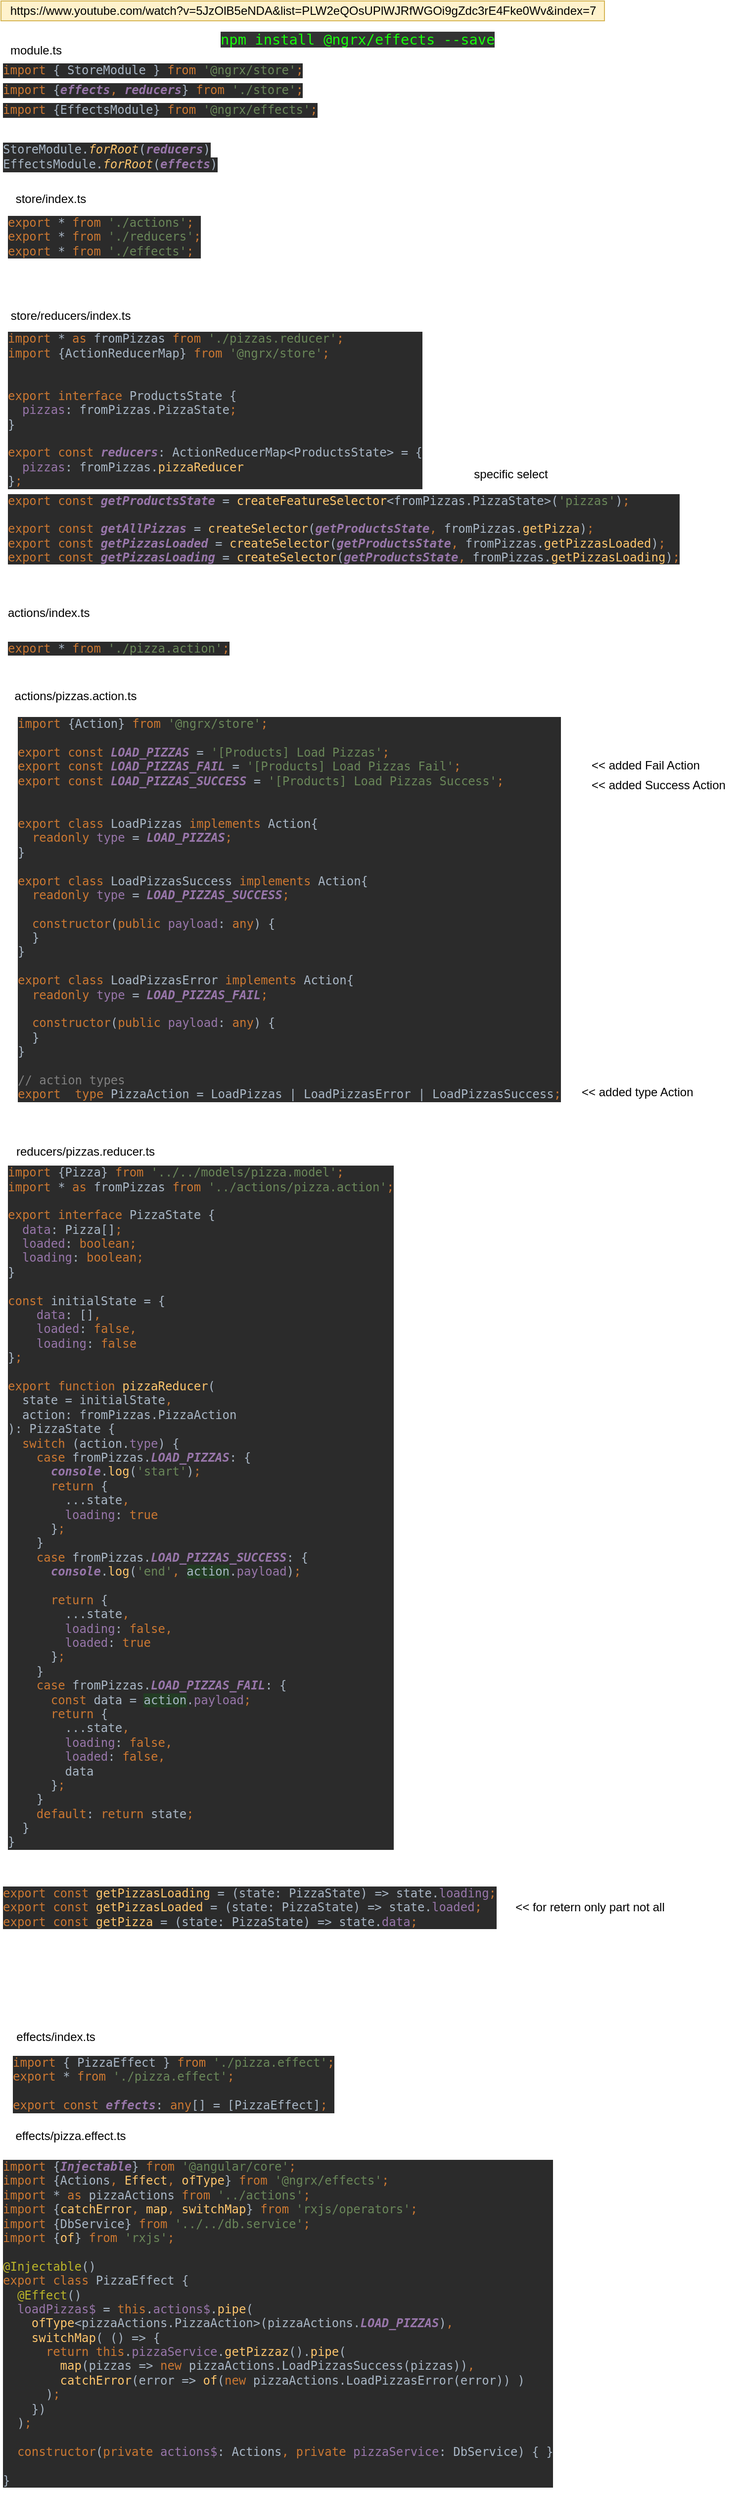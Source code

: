 <mxfile version="13.7.3" type="device" pages="3"><diagram id="PQGLVEe-ysZUSzDI4Kcj" name="effects"><mxGraphModel dx="1024" dy="592" grid="1" gridSize="10" guides="1" tooltips="1" connect="1" arrows="1" fold="1" page="1" pageScale="1" pageWidth="827" pageHeight="1169" math="0" shadow="0"><root><mxCell id="6rjWzpj7Ah9hkq-LLIRI-0"/><mxCell id="6rjWzpj7Ah9hkq-LLIRI-1" parent="6rjWzpj7Ah9hkq-LLIRI-0"/><mxCell id="6rjWzpj7Ah9hkq-LLIRI-2" value="&lt;pre style=&quot;background-color: #2b2b2b ; color: #a9b7c6 ; font-family: &amp;quot;jetbrains mono&amp;quot; , monospace ; font-size: 9 8pt&quot;&gt;&lt;span style=&quot;color: #cc7832&quot;&gt;import &lt;/span&gt;{Action} &lt;span style=&quot;color: #cc7832&quot;&gt;from &lt;/span&gt;&lt;span style=&quot;color: #6a8759&quot;&gt;'@ngrx/store'&lt;/span&gt;&lt;span style=&quot;color: #cc7832&quot;&gt;;&lt;br&gt;&lt;/span&gt;&lt;span style=&quot;color: #cc7832&quot;&gt;&lt;br&gt;&lt;/span&gt;&lt;span style=&quot;color: #cc7832&quot;&gt;export const &lt;/span&gt;&lt;span style=&quot;color: #9876aa ; font-weight: bold ; font-style: italic&quot;&gt;LOAD_PIZZAS &lt;/span&gt;= &lt;span style=&quot;color: #6a8759&quot;&gt;'[Products] Load Pizzas'&lt;/span&gt;&lt;span style=&quot;color: #cc7832&quot;&gt;;&lt;br&gt;&lt;/span&gt;&lt;span style=&quot;color: #cc7832&quot;&gt;export const &lt;/span&gt;&lt;span style=&quot;color: #9876aa ; font-weight: bold ; font-style: italic&quot;&gt;LOAD_PIZZAS_FAIL &lt;/span&gt;= &lt;span style=&quot;color: #6a8759&quot;&gt;'[Products] Load Pizzas Fail'&lt;/span&gt;&lt;span style=&quot;color: #cc7832&quot;&gt;;&lt;br&gt;&lt;/span&gt;&lt;span style=&quot;color: #cc7832&quot;&gt;export const &lt;/span&gt;&lt;span style=&quot;color: #9876aa ; font-weight: bold ; font-style: italic&quot;&gt;LOAD_PIZZAS_SUCCESS &lt;/span&gt;= &lt;span style=&quot;color: #6a8759&quot;&gt;'[Products] Load Pizzas Success'&lt;/span&gt;&lt;span style=&quot;color: #cc7832&quot;&gt;;&lt;br&gt;&lt;/span&gt;&lt;span style=&quot;color: #cc7832&quot;&gt;&lt;br&gt;&lt;/span&gt;&lt;span style=&quot;color: #cc7832&quot;&gt;&lt;br&gt;&lt;/span&gt;&lt;span style=&quot;color: #cc7832&quot;&gt;export class &lt;/span&gt;LoadPizzas &lt;span style=&quot;color: #cc7832&quot;&gt;implements &lt;/span&gt;Action{&lt;br&gt;  &lt;span style=&quot;color: #cc7832&quot;&gt;readonly &lt;/span&gt;&lt;span style=&quot;color: #9876aa&quot;&gt;type &lt;/span&gt;= &lt;span style=&quot;color: #9876aa ; font-weight: bold ; font-style: italic&quot;&gt;LOAD_PIZZAS&lt;/span&gt;&lt;span style=&quot;color: #cc7832&quot;&gt;;&lt;br&gt;&lt;/span&gt;}&lt;br&gt;&lt;br&gt;&lt;span style=&quot;color: #cc7832&quot;&gt;export class &lt;/span&gt;LoadPizzasSuccess &lt;span style=&quot;color: #cc7832&quot;&gt;implements &lt;/span&gt;Action{&lt;br&gt;  &lt;span style=&quot;color: #cc7832&quot;&gt;readonly &lt;/span&gt;&lt;span style=&quot;color: #9876aa&quot;&gt;type &lt;/span&gt;= &lt;span style=&quot;color: #9876aa ; font-weight: bold ; font-style: italic&quot;&gt;LOAD_PIZZAS_SUCCESS&lt;/span&gt;&lt;span style=&quot;color: #cc7832&quot;&gt;;&lt;br&gt;&lt;/span&gt;&lt;span style=&quot;color: #cc7832&quot;&gt;&lt;br&gt;&lt;/span&gt;&lt;span style=&quot;color: #cc7832&quot;&gt;  constructor&lt;/span&gt;(&lt;span style=&quot;color: #cc7832&quot;&gt;public &lt;/span&gt;&lt;span style=&quot;color: #9876aa&quot;&gt;payload&lt;/span&gt;: &lt;span style=&quot;color: #cc7832&quot;&gt;any&lt;/span&gt;) {&lt;br&gt;  }&lt;br&gt;}&lt;br&gt;&lt;br&gt;&lt;span style=&quot;color: #cc7832&quot;&gt;export class &lt;/span&gt;LoadPizzasError &lt;span style=&quot;color: #cc7832&quot;&gt;implements &lt;/span&gt;Action{&lt;br&gt;  &lt;span style=&quot;color: #cc7832&quot;&gt;readonly &lt;/span&gt;&lt;span style=&quot;color: #9876aa&quot;&gt;type &lt;/span&gt;= &lt;span style=&quot;color: #9876aa ; font-weight: bold ; font-style: italic&quot;&gt;LOAD_PIZZAS_FAIL&lt;/span&gt;&lt;span style=&quot;color: #cc7832&quot;&gt;;&lt;br&gt;&lt;/span&gt;&lt;span style=&quot;color: #cc7832&quot;&gt;&lt;br&gt;&lt;/span&gt;&lt;span style=&quot;color: #cc7832&quot;&gt;  constructor&lt;/span&gt;(&lt;span style=&quot;color: #cc7832&quot;&gt;public &lt;/span&gt;&lt;span style=&quot;color: #9876aa&quot;&gt;payload&lt;/span&gt;: &lt;span style=&quot;color: #cc7832&quot;&gt;any&lt;/span&gt;) {&lt;br&gt;  }&lt;br&gt;}&lt;br&gt;&lt;br&gt;&lt;span style=&quot;color: #808080&quot;&gt;// action types&lt;br&gt;&lt;/span&gt;&lt;span style=&quot;color: #cc7832&quot;&gt;export  type &lt;/span&gt;PizzaAction = LoadPizzas | LoadPizzasError | LoadPizzasSuccess&lt;span style=&quot;color: #cc7832&quot;&gt;;&lt;br&gt;&lt;/span&gt;&lt;/pre&gt;" style="text;whiteSpace=wrap;html=1;verticalAlign=middle;" parent="6rjWzpj7Ah9hkq-LLIRI-1" vertex="1"><mxGeometry x="55" y="742" width="550" height="390" as="geometry"/></mxCell><mxCell id="6rjWzpj7Ah9hkq-LLIRI-3" value="actions/pizzas.action.ts" style="text;html=1;align=center;verticalAlign=middle;resizable=0;points=[];autosize=1;" parent="6rjWzpj7Ah9hkq-LLIRI-1" vertex="1"><mxGeometry x="45" y="712" width="140" height="20" as="geometry"/></mxCell><mxCell id="6rjWzpj7Ah9hkq-LLIRI-4" value="&amp;lt;&amp;lt; added Fail Action" style="text;html=1;align=left;verticalAlign=middle;resizable=0;points=[];autosize=1;" parent="6rjWzpj7Ah9hkq-LLIRI-1" vertex="1"><mxGeometry x="635" y="782" width="130" height="20" as="geometry"/></mxCell><mxCell id="6rjWzpj7Ah9hkq-LLIRI-5" value="&amp;lt;&amp;lt; added Success Action" style="text;html=1;align=left;verticalAlign=middle;resizable=0;points=[];autosize=1;" parent="6rjWzpj7Ah9hkq-LLIRI-1" vertex="1"><mxGeometry x="635" y="802" width="150" height="20" as="geometry"/></mxCell><mxCell id="6rjWzpj7Ah9hkq-LLIRI-6" value="&amp;lt;&amp;lt; added type Action" style="text;html=1;align=left;verticalAlign=middle;resizable=0;points=[];autosize=1;" parent="6rjWzpj7Ah9hkq-LLIRI-1" vertex="1"><mxGeometry x="625" y="1112" width="130" height="20" as="geometry"/></mxCell><mxCell id="IYeoB49fMbRv2ql28Yd7-0" value="https://www.youtube.com/watch?v=5JzOlB5eNDA&amp;amp;list=PLW2eQOsUPlWJRfWGOi9gZdc3rE4Fke0Wv&amp;amp;index=7" style="text;html=1;align=center;verticalAlign=middle;resizable=0;points=[];autosize=1;fillColor=#fff2cc;strokeColor=#d6b656;" parent="6rjWzpj7Ah9hkq-LLIRI-1" vertex="1"><mxGeometry x="40" y="20" width="610" height="20" as="geometry"/></mxCell><mxCell id="8UySv_PHchHNqyZ0bXEi-1" value="reducers/pizzas.reducer.ts" style="text;html=1;align=center;verticalAlign=middle;resizable=0;points=[];autosize=1;" parent="6rjWzpj7Ah9hkq-LLIRI-1" vertex="1"><mxGeometry x="45" y="1172" width="160" height="20" as="geometry"/></mxCell><mxCell id="81Rh-p_ONSMxJJLZKeVF-0" value="&lt;pre style=&quot;background-color: #2b2b2b ; color: #a9b7c6 ; font-family: &amp;quot;jetbrains mono&amp;quot; , monospace ; font-size: 9 8pt&quot;&gt;StoreModule.&lt;span style=&quot;color: #ffc66d ; font-style: italic&quot;&gt;forRoot&lt;/span&gt;(&lt;span style=&quot;color: #9876aa ; font-weight: bold ; font-style: italic&quot;&gt;reducers&lt;/span&gt;)&lt;/pre&gt;" style="text;whiteSpace=wrap;html=1;verticalAlign=middle;" parent="6rjWzpj7Ah9hkq-LLIRI-1" vertex="1"><mxGeometry x="40" y="160" width="230" height="20" as="geometry"/></mxCell><mxCell id="81Rh-p_ONSMxJJLZKeVF-2" value="module.ts" style="text;html=1;align=center;verticalAlign=middle;resizable=0;points=[];autosize=1;" parent="6rjWzpj7Ah9hkq-LLIRI-1" vertex="1"><mxGeometry x="40" y="60" width="70" height="20" as="geometry"/></mxCell><mxCell id="81Rh-p_ONSMxJJLZKeVF-3" value="store/index.ts" style="text;html=1;align=center;verticalAlign=middle;resizable=0;points=[];autosize=1;" parent="6rjWzpj7Ah9hkq-LLIRI-1" vertex="1"><mxGeometry x="45" y="210" width="90" height="20" as="geometry"/></mxCell><mxCell id="81Rh-p_ONSMxJJLZKeVF-5" value="store/reducers/index.ts" style="text;html=1;align=center;verticalAlign=middle;resizable=0;points=[];autosize=1;" parent="6rjWzpj7Ah9hkq-LLIRI-1" vertex="1"><mxGeometry x="40" y="328" width="140" height="20" as="geometry"/></mxCell><mxCell id="81Rh-p_ONSMxJJLZKeVF-6" value="&lt;pre style=&quot;background-color: #2b2b2b ; color: #a9b7c6 ; font-family: &amp;quot;jetbrains mono&amp;quot; , monospace ; font-size: 9 8pt&quot;&gt;&lt;span style=&quot;color: #cc7832&quot;&gt;import &lt;/span&gt;* &lt;span style=&quot;color: #cc7832&quot;&gt;as &lt;/span&gt;fromPizzas &lt;span style=&quot;color: #cc7832&quot;&gt;from &lt;/span&gt;&lt;span style=&quot;color: #6a8759&quot;&gt;'./pizzas.reducer'&lt;/span&gt;&lt;span style=&quot;color: #cc7832&quot;&gt;;&lt;br&gt;&lt;/span&gt;&lt;span style=&quot;color: #cc7832&quot;&gt;import &lt;/span&gt;{ActionReducerMap} &lt;span style=&quot;color: #cc7832&quot;&gt;from &lt;/span&gt;&lt;span style=&quot;color: #6a8759&quot;&gt;'@ngrx/store'&lt;/span&gt;&lt;span style=&quot;color: #cc7832&quot;&gt;;&lt;br&gt;&lt;/span&gt;&lt;span style=&quot;color: #cc7832&quot;&gt;&lt;br&gt;&lt;/span&gt;&lt;span style=&quot;color: #cc7832&quot;&gt;&lt;br&gt;&lt;/span&gt;&lt;span style=&quot;color: #cc7832&quot;&gt;export interface &lt;/span&gt;ProductsState {&lt;br&gt;  &lt;span style=&quot;color: #9876aa&quot;&gt;pizzas&lt;/span&gt;: fromPizzas.PizzaState&lt;span style=&quot;color: #cc7832&quot;&gt;;&lt;br&gt;&lt;/span&gt;}&lt;br&gt;&lt;br&gt;&lt;span style=&quot;color: #cc7832&quot;&gt;export const &lt;/span&gt;&lt;span style=&quot;color: #9876aa ; font-weight: bold ; font-style: italic&quot;&gt;reducers&lt;/span&gt;: ActionReducerMap&amp;lt;ProductsState&amp;gt; = {&lt;br&gt;  &lt;span style=&quot;color: #9876aa&quot;&gt;pizzas&lt;/span&gt;: fromPizzas.&lt;span style=&quot;color: #ffc66d&quot;&gt;pizzaReducer&lt;br&gt;&lt;/span&gt;}&lt;span style=&quot;color: #cc7832&quot;&gt;;&lt;/span&gt;&lt;/pre&gt;" style="text;whiteSpace=wrap;html=1;verticalAlign=middle;" parent="6rjWzpj7Ah9hkq-LLIRI-1" vertex="1"><mxGeometry x="45" y="348" width="440" height="170" as="geometry"/></mxCell><mxCell id="Zd6FPWN6dIeQqNThakAj-0" value="&lt;pre style=&quot;background-color: #2b2b2b ; color: #a9b7c6 ; font-family: &amp;quot;jetbrains mono&amp;quot; , monospace ; font-size: 9 8pt&quot;&gt;&lt;span style=&quot;color: #cc7832&quot;&gt;export const &lt;/span&gt;&lt;span style=&quot;color: #ffc66d&quot;&gt;getPizzasLoading &lt;/span&gt;= (state: PizzaState) =&amp;gt; state.&lt;span style=&quot;color: #9876aa&quot;&gt;loading&lt;/span&gt;&lt;span style=&quot;color: #cc7832&quot;&gt;;&lt;br&gt;&lt;/span&gt;&lt;span style=&quot;color: #cc7832&quot;&gt;export const &lt;/span&gt;&lt;span style=&quot;color: #ffc66d&quot;&gt;getPizzasLoaded &lt;/span&gt;= (state: PizzaState) =&amp;gt; state.&lt;span style=&quot;color: #9876aa&quot;&gt;loaded&lt;/span&gt;&lt;span style=&quot;color: #cc7832&quot;&gt;;&lt;br&gt;&lt;/span&gt;&lt;span style=&quot;color: #cc7832&quot;&gt;export const &lt;/span&gt;&lt;span style=&quot;color: #ffc66d&quot;&gt;getPizza &lt;/span&gt;= (state: PizzaState) =&amp;gt; state.&lt;span style=&quot;color: #9876aa&quot;&gt;data&lt;/span&gt;&lt;span style=&quot;color: #cc7832&quot;&gt;;&lt;/span&gt;&lt;/pre&gt;" style="text;whiteSpace=wrap;html=1;verticalAlign=middle;" parent="6rjWzpj7Ah9hkq-LLIRI-1" vertex="1"><mxGeometry x="40" y="1920" width="500" height="50" as="geometry"/></mxCell><mxCell id="Zd6FPWN6dIeQqNThakAj-1" value="&amp;lt;&amp;lt; for retern only part not all" style="text;html=1;align=center;verticalAlign=middle;resizable=0;points=[];autosize=1;" parent="6rjWzpj7Ah9hkq-LLIRI-1" vertex="1"><mxGeometry x="550" y="1935" width="170" height="20" as="geometry"/></mxCell><mxCell id="Zd6FPWN6dIeQqNThakAj-2" value="&lt;pre style=&quot;background-color: #2b2b2b ; color: #a9b7c6 ; font-family: &amp;quot;jetbrains mono&amp;quot; , monospace ; font-size: 9 8pt&quot;&gt;&lt;span style=&quot;color: #cc7832&quot;&gt;export const &lt;/span&gt;&lt;span style=&quot;color: #9876aa ; font-weight: bold ; font-style: italic&quot;&gt;getProductsState &lt;/span&gt;= &lt;span style=&quot;color: #ffc66d&quot;&gt;createFeatureSelector&lt;/span&gt;&amp;lt;fromPizzas.PizzaState&amp;gt;(&lt;span style=&quot;color: #6a8759&quot;&gt;'pizzas'&lt;/span&gt;)&lt;span style=&quot;color: #cc7832&quot;&gt;;&lt;br&gt;&lt;/span&gt;&lt;span style=&quot;color: #cc7832&quot;&gt;&lt;br&gt;&lt;/span&gt;&lt;span style=&quot;color: #cc7832&quot;&gt;export const &lt;/span&gt;&lt;span style=&quot;color: #9876aa ; font-weight: bold ; font-style: italic&quot;&gt;getAllPizzas &lt;/span&gt;= &lt;span style=&quot;color: #ffc66d&quot;&gt;createSelector&lt;/span&gt;(&lt;span style=&quot;color: #9876aa ; font-weight: bold ; font-style: italic&quot;&gt;getProductsState&lt;/span&gt;&lt;span style=&quot;color: #cc7832&quot;&gt;, &lt;/span&gt;fromPizzas.&lt;span style=&quot;color: #ffc66d&quot;&gt;getPizza&lt;/span&gt;)&lt;span style=&quot;color: #cc7832&quot;&gt;;&lt;br&gt;&lt;/span&gt;&lt;span style=&quot;color: #cc7832&quot;&gt;export const &lt;/span&gt;&lt;span style=&quot;color: #9876aa ; font-weight: bold ; font-style: italic&quot;&gt;getPizzasLoaded &lt;/span&gt;= &lt;span style=&quot;color: #ffc66d&quot;&gt;createSelector&lt;/span&gt;(&lt;span style=&quot;color: #9876aa ; font-weight: bold ; font-style: italic&quot;&gt;getProductsState&lt;/span&gt;&lt;span style=&quot;color: #cc7832&quot;&gt;, &lt;/span&gt;fromPizzas.&lt;span style=&quot;color: #ffc66d&quot;&gt;getPizzasLoaded&lt;/span&gt;)&lt;span style=&quot;color: #cc7832&quot;&gt;;&lt;br&gt;&lt;/span&gt;&lt;span style=&quot;color: #cc7832&quot;&gt;export const &lt;/span&gt;&lt;span style=&quot;color: #9876aa ; font-weight: bold ; font-style: italic&quot;&gt;getPizzasLoading &lt;/span&gt;= &lt;span style=&quot;color: #ffc66d&quot;&gt;createSelector&lt;/span&gt;(&lt;span style=&quot;color: #9876aa ; font-weight: bold ; font-style: italic&quot;&gt;getProductsState&lt;/span&gt;&lt;span style=&quot;color: #cc7832&quot;&gt;, &lt;/span&gt;fromPizzas.&lt;span style=&quot;color: #ffc66d&quot;&gt;getPizzasLoading&lt;/span&gt;)&lt;span style=&quot;color: #cc7832&quot;&gt;;&lt;/span&gt;&lt;/pre&gt;" style="text;whiteSpace=wrap;html=1;verticalAlign=middle;" parent="6rjWzpj7Ah9hkq-LLIRI-1" vertex="1"><mxGeometry x="45" y="518" width="550" height="70" as="geometry"/></mxCell><mxCell id="Zd6FPWN6dIeQqNThakAj-3" value="specific select" style="text;html=1;align=center;verticalAlign=middle;resizable=0;points=[];autosize=1;" parent="6rjWzpj7Ah9hkq-LLIRI-1" vertex="1"><mxGeometry x="510" y="488" width="90" height="20" as="geometry"/></mxCell><mxCell id="Zd6FPWN6dIeQqNThakAj-4" value="&lt;pre style=&quot;background-color: #2b2b2b ; color: #a9b7c6 ; font-family: &amp;quot;jetbrains mono&amp;quot; , monospace ; font-size: 9 8pt&quot;&gt;&lt;span style=&quot;color: #cc7832&quot;&gt;export &lt;/span&gt;* &lt;span style=&quot;color: #cc7832&quot;&gt;from &lt;/span&gt;&lt;span style=&quot;color: #6a8759&quot;&gt;'./pizza.action'&lt;/span&gt;&lt;span style=&quot;color: #cc7832&quot;&gt;;&lt;/span&gt;&lt;/pre&gt;" style="text;whiteSpace=wrap;html=1;" parent="6rjWzpj7Ah9hkq-LLIRI-1" vertex="1"><mxGeometry x="45" y="648" width="250" height="50" as="geometry"/></mxCell><mxCell id="Zd6FPWN6dIeQqNThakAj-5" value="actions/index.ts" style="text;html=1;align=left;verticalAlign=middle;resizable=0;points=[];autosize=1;" parent="6rjWzpj7Ah9hkq-LLIRI-1" vertex="1"><mxGeometry x="45" y="628" width="100" height="20" as="geometry"/></mxCell><mxCell id="s_hETtpVPp-NjUsYaza1-0" value="&lt;span class=&quot;pln&quot; style=&quot;box-sizing: border-box; line-height: 24px; color: rgb(23, 255, 11); font-family: &amp;quot;droid sans mono&amp;quot;, monospace; font-size: 14.4px; font-style: normal; font-weight: 400; letter-spacing: normal; text-indent: 0px; text-transform: none; word-spacing: 0px; background-color: rgb(51, 51, 51);&quot;&gt;npm install &lt;/span&gt;&lt;span class=&quot;lit&quot; style=&quot;box-sizing: border-box; line-height: 24px; color: rgb(23, 255, 11); font-family: &amp;quot;droid sans mono&amp;quot;, monospace; font-size: 14.4px; font-style: normal; font-weight: 400; letter-spacing: normal; text-indent: 0px; text-transform: none; word-spacing: 0px; background-color: rgb(51, 51, 51);&quot;&gt;@ngrx&lt;/span&gt;&lt;span class=&quot;pun&quot; style=&quot;box-sizing: border-box; line-height: 24px; color: rgb(23, 255, 11); font-family: &amp;quot;droid sans mono&amp;quot;, monospace; font-size: 14.4px; font-style: normal; font-weight: 400; letter-spacing: normal; text-indent: 0px; text-transform: none; word-spacing: 0px; background-color: rgb(51, 51, 51);&quot;&gt;/&lt;/span&gt;&lt;span class=&quot;pln&quot; style=&quot;box-sizing: border-box; line-height: 24px; color: rgb(23, 255, 11); font-family: &amp;quot;droid sans mono&amp;quot;, monospace; font-size: 14.4px; font-style: normal; font-weight: 400; letter-spacing: normal; text-indent: 0px; text-transform: none; word-spacing: 0px; background-color: rgb(51, 51, 51);&quot;&gt;effects &lt;/span&gt;&lt;span class=&quot;pun&quot; style=&quot;box-sizing: border-box; line-height: 24px; color: rgb(23, 255, 11); font-family: &amp;quot;droid sans mono&amp;quot;, monospace; font-size: 14.4px; font-style: normal; font-weight: 400; letter-spacing: normal; text-indent: 0px; text-transform: none; word-spacing: 0px; background-color: rgb(51, 51, 51);&quot;&gt;--&lt;/span&gt;&lt;span class=&quot;pln&quot; style=&quot;box-sizing: border-box; line-height: 24px; color: rgb(23, 255, 11); font-family: &amp;quot;droid sans mono&amp;quot;, monospace; font-size: 14.4px; font-style: normal; font-weight: 400; letter-spacing: normal; text-indent: 0px; text-transform: none; word-spacing: 0px; background-color: rgb(51, 51, 51);&quot;&gt;save&lt;/span&gt;" style="text;whiteSpace=wrap;html=1;" parent="6rjWzpj7Ah9hkq-LLIRI-1" vertex="1"><mxGeometry x="260" y="40" width="300" height="40" as="geometry"/></mxCell><mxCell id="s_hETtpVPp-NjUsYaza1-2" value="effects/pizza.effect.ts" style="text;html=1;align=center;verticalAlign=middle;resizable=0;points=[];autosize=1;" parent="6rjWzpj7Ah9hkq-LLIRI-1" vertex="1"><mxGeometry x="45" y="2166" width="130" height="20" as="geometry"/></mxCell><mxCell id="s_hETtpVPp-NjUsYaza1-3" value="&lt;pre style=&quot;background-color: #2b2b2b ; color: #a9b7c6 ; font-family: &amp;quot;jetbrains mono&amp;quot; , monospace ; font-size: 9 8pt&quot;&gt;&lt;span style=&quot;color: #cc7832&quot;&gt;import &lt;/span&gt;{ PizzaEffect } &lt;span style=&quot;color: #cc7832&quot;&gt;from &lt;/span&gt;&lt;span style=&quot;color: #6a8759&quot;&gt;'./pizza.effect'&lt;/span&gt;&lt;span style=&quot;color: #cc7832&quot;&gt;;&lt;br&gt;&lt;/span&gt;&lt;span style=&quot;color: #cc7832&quot;&gt;export &lt;/span&gt;* &lt;span style=&quot;color: #cc7832&quot;&gt;from &lt;/span&gt;&lt;span style=&quot;color: #6a8759&quot;&gt;'./pizza.effect'&lt;/span&gt;&lt;span style=&quot;color: #cc7832&quot;&gt;;&lt;br&gt;&lt;/span&gt;&lt;span style=&quot;color: #cc7832&quot;&gt;&lt;br&gt;&lt;/span&gt;&lt;span style=&quot;color: #cc7832&quot;&gt;export const &lt;/span&gt;&lt;span style=&quot;color: #9876aa ; font-weight: bold ; font-style: italic&quot;&gt;effects&lt;/span&gt;: &lt;span style=&quot;color: #cc7832&quot;&gt;any&lt;/span&gt;[] = [PizzaEffect]&lt;span style=&quot;color: #cc7832&quot;&gt;;&lt;/span&gt;&lt;/pre&gt;" style="text;whiteSpace=wrap;html=1;" parent="6rjWzpj7Ah9hkq-LLIRI-1" vertex="1"><mxGeometry x="50" y="2076" width="350" height="90" as="geometry"/></mxCell><mxCell id="s_hETtpVPp-NjUsYaza1-4" value="effects/index.ts" style="text;html=1;align=center;verticalAlign=middle;resizable=0;points=[];autosize=1;" parent="6rjWzpj7Ah9hkq-LLIRI-1" vertex="1"><mxGeometry x="45" y="2066" width="100" height="20" as="geometry"/></mxCell><mxCell id="s_hETtpVPp-NjUsYaza1-5" value="&lt;pre style=&quot;background-color: #2b2b2b ; color: #a9b7c6 ; font-family: &amp;quot;jetbrains mono&amp;quot; , monospace ; font-size: 9 8pt&quot;&gt;&lt;span style=&quot;color: #cc7832&quot;&gt;export &lt;/span&gt;* &lt;span style=&quot;color: #cc7832&quot;&gt;from &lt;/span&gt;&lt;span style=&quot;color: #6a8759&quot;&gt;'./actions'&lt;/span&gt;&lt;span style=&quot;color: #cc7832&quot;&gt;;&lt;br&gt;&lt;/span&gt;&lt;span style=&quot;color: #cc7832&quot;&gt;export &lt;/span&gt;* &lt;span style=&quot;color: #cc7832&quot;&gt;from &lt;/span&gt;&lt;span style=&quot;color: #6a8759&quot;&gt;'./reducers'&lt;/span&gt;&lt;span style=&quot;color: #cc7832&quot;&gt;;&lt;br&gt;&lt;/span&gt;&lt;span style=&quot;color: #cc7832&quot;&gt;export &lt;/span&gt;* &lt;span style=&quot;color: #cc7832&quot;&gt;from &lt;/span&gt;&lt;span style=&quot;color: #6a8759&quot;&gt;'./effects'&lt;/span&gt;&lt;span style=&quot;color: #cc7832&quot;&gt;;&lt;/span&gt;&lt;/pre&gt;" style="text;whiteSpace=wrap;html=1;verticalAlign=middle;" parent="6rjWzpj7Ah9hkq-LLIRI-1" vertex="1"><mxGeometry x="45" y="238" width="220" height="40" as="geometry"/></mxCell><mxCell id="s_hETtpVPp-NjUsYaza1-7" value="&lt;pre style=&quot;background-color: #2b2b2b ; color: #a9b7c6 ; font-family: &amp;quot;jetbrains mono&amp;quot; , monospace ; font-size: 9 8pt&quot;&gt;&lt;span style=&quot;color: #cc7832&quot;&gt;import &lt;/span&gt;{EffectsModule} &lt;span style=&quot;color: #cc7832&quot;&gt;from &lt;/span&gt;&lt;span style=&quot;color: #6a8759&quot;&gt;'@ngrx/effects'&lt;/span&gt;&lt;span style=&quot;color: #cc7832&quot;&gt;;&lt;/span&gt;&lt;/pre&gt;" style="text;whiteSpace=wrap;html=1;verticalAlign=middle;" parent="6rjWzpj7Ah9hkq-LLIRI-1" vertex="1"><mxGeometry x="40" y="120" width="340" height="20" as="geometry"/></mxCell><mxCell id="s_hETtpVPp-NjUsYaza1-9" value="&lt;pre style=&quot;background-color: #2b2b2b ; color: #a9b7c6 ; font-family: &amp;quot;jetbrains mono&amp;quot; , monospace ; font-size: 9 8pt&quot;&gt;&lt;span style=&quot;color: #cc7832&quot;&gt;import &lt;/span&gt;{&lt;span style=&quot;color: #9876aa ; font-weight: bold ; font-style: italic&quot;&gt;effects&lt;/span&gt;&lt;span style=&quot;color: #cc7832&quot;&gt;, &lt;/span&gt;&lt;span style=&quot;color: #9876aa ; font-weight: bold ; font-style: italic&quot;&gt;reducers&lt;/span&gt;} &lt;span style=&quot;color: #cc7832&quot;&gt;from &lt;/span&gt;&lt;span style=&quot;color: #6a8759&quot;&gt;'./store'&lt;/span&gt;&lt;span style=&quot;color: #cc7832&quot;&gt;;&lt;/span&gt;&lt;/pre&gt;" style="text;whiteSpace=wrap;html=1;verticalAlign=middle;" parent="6rjWzpj7Ah9hkq-LLIRI-1" vertex="1"><mxGeometry x="40" y="100" width="330" height="20" as="geometry"/></mxCell><mxCell id="s_hETtpVPp-NjUsYaza1-10" value="&lt;pre style=&quot;background-color: #2b2b2b ; color: #a9b7c6 ; font-family: &amp;quot;jetbrains mono&amp;quot; , monospace ; font-size: 9 8pt&quot;&gt;&lt;span style=&quot;color: #cc7832&quot;&gt;import &lt;/span&gt;{ StoreModule } &lt;span style=&quot;color: #cc7832&quot;&gt;from &lt;/span&gt;&lt;span style=&quot;color: #6a8759&quot;&gt;'@ngrx/store'&lt;/span&gt;&lt;span style=&quot;color: #cc7832&quot;&gt;;&lt;/span&gt;&lt;/pre&gt;" style="text;whiteSpace=wrap;html=1;verticalAlign=middle;" parent="6rjWzpj7Ah9hkq-LLIRI-1" vertex="1"><mxGeometry x="40" y="80" width="330" height="20" as="geometry"/></mxCell><mxCell id="s_hETtpVPp-NjUsYaza1-11" value="&lt;pre style=&quot;background-color: #2b2b2b ; color: #a9b7c6 ; font-family: &amp;quot;jetbrains mono&amp;quot; , monospace ; font-size: 9 8pt&quot;&gt;EffectsModule.&lt;span style=&quot;color: #ffc66d ; font-style: italic&quot;&gt;forRoot&lt;/span&gt;(&lt;span style=&quot;color: #9876aa ; font-weight: bold ; font-style: italic&quot;&gt;effects&lt;/span&gt;)&lt;/pre&gt;" style="text;whiteSpace=wrap;html=1;verticalAlign=middle;" parent="6rjWzpj7Ah9hkq-LLIRI-1" vertex="1"><mxGeometry x="40" y="180" width="240" height="10" as="geometry"/></mxCell><mxCell id="s_hETtpVPp-NjUsYaza1-13" value="&lt;pre style=&quot;background-color: #2b2b2b ; color: #a9b7c6 ; font-family: &amp;quot;jetbrains mono&amp;quot; , monospace ; font-size: 9 8pt&quot;&gt;&lt;span style=&quot;color: #cc7832&quot;&gt;import &lt;/span&gt;{&lt;span style=&quot;color: #9876aa ; font-weight: bold ; font-style: italic&quot;&gt;Injectable&lt;/span&gt;} &lt;span style=&quot;color: #cc7832&quot;&gt;from &lt;/span&gt;&lt;span style=&quot;color: #6a8759&quot;&gt;'@angular/core'&lt;/span&gt;&lt;span style=&quot;color: #cc7832&quot;&gt;;&lt;br&gt;&lt;/span&gt;&lt;span style=&quot;color: #cc7832&quot;&gt;import &lt;/span&gt;{Actions&lt;span style=&quot;color: #cc7832&quot;&gt;, &lt;/span&gt;&lt;span style=&quot;color: #ffc66d&quot;&gt;Effect&lt;/span&gt;&lt;span style=&quot;color: #cc7832&quot;&gt;, &lt;/span&gt;&lt;span style=&quot;color: #ffc66d&quot;&gt;ofType&lt;/span&gt;} &lt;span style=&quot;color: #cc7832&quot;&gt;from &lt;/span&gt;&lt;span style=&quot;color: #6a8759&quot;&gt;'@ngrx/effects'&lt;/span&gt;&lt;span style=&quot;color: #cc7832&quot;&gt;;&lt;br&gt;&lt;/span&gt;&lt;span style=&quot;color: #cc7832&quot;&gt;import &lt;/span&gt;* &lt;span style=&quot;color: #cc7832&quot;&gt;as &lt;/span&gt;pizzaActions &lt;span style=&quot;color: #cc7832&quot;&gt;from &lt;/span&gt;&lt;span style=&quot;color: #6a8759&quot;&gt;'../actions'&lt;/span&gt;&lt;span style=&quot;color: #cc7832&quot;&gt;;&lt;br&gt;&lt;/span&gt;&lt;span style=&quot;color: #cc7832&quot;&gt;import &lt;/span&gt;{&lt;span style=&quot;color: #ffc66d&quot;&gt;catchError&lt;/span&gt;&lt;span style=&quot;color: #cc7832&quot;&gt;, &lt;/span&gt;&lt;span style=&quot;color: #ffc66d&quot;&gt;map&lt;/span&gt;&lt;span style=&quot;color: #cc7832&quot;&gt;, &lt;/span&gt;&lt;span style=&quot;color: #ffc66d&quot;&gt;switchMap&lt;/span&gt;} &lt;span style=&quot;color: #cc7832&quot;&gt;from &lt;/span&gt;&lt;span style=&quot;color: #6a8759&quot;&gt;'rxjs/operators'&lt;/span&gt;&lt;span style=&quot;color: #cc7832&quot;&gt;;&lt;br&gt;&lt;/span&gt;&lt;span style=&quot;color: #cc7832&quot;&gt;import &lt;/span&gt;{DbService} &lt;span style=&quot;color: #cc7832&quot;&gt;from &lt;/span&gt;&lt;span style=&quot;color: #6a8759&quot;&gt;'../../db.service'&lt;/span&gt;&lt;span style=&quot;color: #cc7832&quot;&gt;;&lt;br&gt;&lt;/span&gt;&lt;span style=&quot;color: #cc7832&quot;&gt;import &lt;/span&gt;{&lt;span style=&quot;color: #ffc66d&quot;&gt;of&lt;/span&gt;} &lt;span style=&quot;color: #cc7832&quot;&gt;from &lt;/span&gt;&lt;span style=&quot;color: #6a8759&quot;&gt;'rxjs'&lt;/span&gt;&lt;span style=&quot;color: #cc7832&quot;&gt;;&lt;br&gt;&lt;/span&gt;&lt;span style=&quot;color: #cc7832&quot;&gt;&lt;br&gt;&lt;/span&gt;&lt;span style=&quot;color: #bbb529&quot;&gt;@Injectable&lt;/span&gt;()&lt;br&gt;&lt;span style=&quot;color: #cc7832&quot;&gt;export class &lt;/span&gt;PizzaEffect {&lt;br&gt;  &lt;span style=&quot;color: #bbb529&quot;&gt;@Effect&lt;/span&gt;()&lt;br&gt;  &lt;span style=&quot;color: #9876aa&quot;&gt;loadPizzas$ &lt;/span&gt;= &lt;span style=&quot;color: #cc7832&quot;&gt;this&lt;/span&gt;.&lt;span style=&quot;color: #9876aa&quot;&gt;actions$&lt;/span&gt;.&lt;span style=&quot;color: #ffc66d&quot;&gt;pipe&lt;/span&gt;(&lt;br&gt;    &lt;span style=&quot;color: #ffc66d&quot;&gt;ofType&lt;/span&gt;&amp;lt;pizzaActions.PizzaAction&amp;gt;(pizzaActions.&lt;span style=&quot;color: #9876aa ; font-weight: bold ; font-style: italic&quot;&gt;LOAD_PIZZAS&lt;/span&gt;)&lt;span style=&quot;color: #cc7832&quot;&gt;,&lt;br&gt;&lt;/span&gt;&lt;span style=&quot;color: #cc7832&quot;&gt;    &lt;/span&gt;&lt;span style=&quot;color: #ffc66d&quot;&gt;switchMap&lt;/span&gt;( () =&amp;gt; {&lt;br&gt;      &lt;span style=&quot;color: #cc7832&quot;&gt;return this&lt;/span&gt;.&lt;span style=&quot;color: #9876aa&quot;&gt;pizzaService&lt;/span&gt;.&lt;span style=&quot;color: #ffc66d&quot;&gt;getPizzaz&lt;/span&gt;().&lt;span style=&quot;color: #ffc66d&quot;&gt;pipe&lt;/span&gt;(&lt;br&gt;        &lt;span style=&quot;color: #ffc66d&quot;&gt;map&lt;/span&gt;(pizzas =&amp;gt; &lt;span style=&quot;color: #cc7832&quot;&gt;new &lt;/span&gt;pizzaActions.LoadPizzasSuccess(pizzas))&lt;span style=&quot;color: #cc7832&quot;&gt;,&lt;br&gt;&lt;/span&gt;&lt;span style=&quot;color: #cc7832&quot;&gt;        &lt;/span&gt;&lt;span style=&quot;color: #ffc66d&quot;&gt;catchError&lt;/span&gt;(error =&amp;gt; &lt;span style=&quot;color: #ffc66d&quot;&gt;of&lt;/span&gt;(&lt;span style=&quot;color: #cc7832&quot;&gt;new &lt;/span&gt;pizzaActions.LoadPizzasError(error)) )&lt;br&gt;      )&lt;span style=&quot;color: #cc7832&quot;&gt;;&lt;br&gt;&lt;/span&gt;&lt;span style=&quot;color: #cc7832&quot;&gt;    &lt;/span&gt;})&lt;br&gt;  )&lt;span style=&quot;color: #cc7832&quot;&gt;;&lt;br&gt;&lt;/span&gt;&lt;span style=&quot;color: #cc7832&quot;&gt;&lt;br&gt;&lt;/span&gt;&lt;span style=&quot;color: #cc7832&quot;&gt;  constructor&lt;/span&gt;(&lt;span style=&quot;color: #cc7832&quot;&gt;private &lt;/span&gt;&lt;span style=&quot;color: #9876aa&quot;&gt;actions$&lt;/span&gt;: Actions&lt;span style=&quot;color: #cc7832&quot;&gt;, private &lt;/span&gt;&lt;span style=&quot;color: #9876aa&quot;&gt;pizzaService&lt;/span&gt;: DbService) { }&lt;br&gt;&lt;br&gt;}&lt;/pre&gt;" style="text;whiteSpace=wrap;html=1;verticalAlign=middle;" parent="6rjWzpj7Ah9hkq-LLIRI-1" vertex="1"><mxGeometry x="40" y="2200" width="550" height="330" as="geometry"/></mxCell><mxCell id="s_hETtpVPp-NjUsYaza1-14" value="&lt;pre style=&quot;background-color: #2b2b2b ; color: #a9b7c6 ; font-family: &amp;quot;jetbrains mono&amp;quot; , monospace ; font-size: 9 8pt&quot;&gt;&lt;span style=&quot;color: #cc7832&quot;&gt;import &lt;/span&gt;{Pizza} &lt;span style=&quot;color: #cc7832&quot;&gt;from &lt;/span&gt;&lt;span style=&quot;color: #6a8759&quot;&gt;'../../models/pizza.model'&lt;/span&gt;&lt;span style=&quot;color: #cc7832&quot;&gt;;&lt;br&gt;&lt;/span&gt;&lt;span style=&quot;color: #cc7832&quot;&gt;import &lt;/span&gt;* &lt;span style=&quot;color: #cc7832&quot;&gt;as &lt;/span&gt;fromPizzas &lt;span style=&quot;color: #cc7832&quot;&gt;from &lt;/span&gt;&lt;span style=&quot;color: #6a8759&quot;&gt;'../actions/pizza.action'&lt;/span&gt;&lt;span style=&quot;color: #cc7832&quot;&gt;;&lt;br&gt;&lt;/span&gt;&lt;span style=&quot;color: #cc7832&quot;&gt;&lt;br&gt;&lt;/span&gt;&lt;span style=&quot;color: #cc7832&quot;&gt;export interface &lt;/span&gt;PizzaState {&lt;br&gt;  &lt;span style=&quot;color: #9876aa&quot;&gt;data&lt;/span&gt;: Pizza[]&lt;span style=&quot;color: #cc7832&quot;&gt;;&lt;br&gt;&lt;/span&gt;&lt;span style=&quot;color: #cc7832&quot;&gt;  &lt;/span&gt;&lt;span style=&quot;color: #9876aa&quot;&gt;loaded&lt;/span&gt;: &lt;span style=&quot;color: #cc7832&quot;&gt;boolean;&lt;br&gt;&lt;/span&gt;&lt;span style=&quot;color: #cc7832&quot;&gt;  &lt;/span&gt;&lt;span style=&quot;color: #9876aa&quot;&gt;loading&lt;/span&gt;: &lt;span style=&quot;color: #cc7832&quot;&gt;boolean;&lt;br&gt;&lt;/span&gt;}&lt;br&gt;&lt;br&gt;&lt;span style=&quot;color: #cc7832&quot;&gt;const &lt;/span&gt;initialState = {&lt;br&gt;    &lt;span style=&quot;color: #9876aa&quot;&gt;data&lt;/span&gt;: []&lt;span style=&quot;color: #cc7832&quot;&gt;,&lt;br&gt;&lt;/span&gt;&lt;span style=&quot;color: #cc7832&quot;&gt;    &lt;/span&gt;&lt;span style=&quot;color: #9876aa&quot;&gt;loaded&lt;/span&gt;: &lt;span style=&quot;color: #cc7832&quot;&gt;false,&lt;br&gt;&lt;/span&gt;&lt;span style=&quot;color: #cc7832&quot;&gt;    &lt;/span&gt;&lt;span style=&quot;color: #9876aa&quot;&gt;loading&lt;/span&gt;: &lt;span style=&quot;color: #cc7832&quot;&gt;false&lt;br&gt;&lt;/span&gt;}&lt;span style=&quot;color: #cc7832&quot;&gt;;&lt;br&gt;&lt;/span&gt;&lt;span style=&quot;color: #cc7832&quot;&gt;&lt;br&gt;&lt;/span&gt;&lt;span style=&quot;color: #cc7832&quot;&gt;export function &lt;/span&gt;&lt;span style=&quot;color: #ffc66d&quot;&gt;pizzaReducer&lt;/span&gt;(&lt;br&gt;  state = initialState&lt;span style=&quot;color: #cc7832&quot;&gt;,&lt;br&gt;&lt;/span&gt;&lt;span style=&quot;color: #cc7832&quot;&gt;  &lt;/span&gt;action: fromPizzas.PizzaAction&lt;br&gt;): PizzaState {&lt;br&gt;  &lt;span style=&quot;color: #cc7832&quot;&gt;switch &lt;/span&gt;(action.&lt;span style=&quot;color: #9876aa&quot;&gt;type&lt;/span&gt;) {&lt;br&gt;    &lt;span style=&quot;color: #cc7832&quot;&gt;case &lt;/span&gt;fromPizzas.&lt;span style=&quot;color: #9876aa ; font-weight: bold ; font-style: italic&quot;&gt;LOAD_PIZZAS&lt;/span&gt;: {&lt;br&gt;      &lt;span style=&quot;color: #9876aa ; font-weight: bold ; font-style: italic&quot;&gt;console&lt;/span&gt;.&lt;span style=&quot;color: #ffc66d&quot;&gt;log&lt;/span&gt;(&lt;span style=&quot;color: #6a8759&quot;&gt;'start'&lt;/span&gt;)&lt;span style=&quot;color: #cc7832&quot;&gt;;&lt;br&gt;&lt;/span&gt;&lt;span style=&quot;color: #cc7832&quot;&gt;      return &lt;/span&gt;{&lt;br&gt;        ...state&lt;span style=&quot;color: #cc7832&quot;&gt;,&lt;br&gt;&lt;/span&gt;&lt;span style=&quot;color: #cc7832&quot;&gt;        &lt;/span&gt;&lt;span style=&quot;color: #9876aa&quot;&gt;loading&lt;/span&gt;: &lt;span style=&quot;color: #cc7832&quot;&gt;true&lt;br&gt;&lt;/span&gt;&lt;span style=&quot;color: #cc7832&quot;&gt;      &lt;/span&gt;}&lt;span style=&quot;color: #cc7832&quot;&gt;;&lt;br&gt;&lt;/span&gt;&lt;span style=&quot;color: #cc7832&quot;&gt;    &lt;/span&gt;}&lt;br&gt;    &lt;span style=&quot;color: #cc7832&quot;&gt;case &lt;/span&gt;fromPizzas.&lt;span style=&quot;color: #9876aa ; font-weight: bold ; font-style: italic&quot;&gt;LOAD_PIZZAS_SUCCESS&lt;/span&gt;: {&lt;br&gt;      &lt;span style=&quot;color: #9876aa ; font-weight: bold ; font-style: italic&quot;&gt;console&lt;/span&gt;.&lt;span style=&quot;color: #ffc66d&quot;&gt;log&lt;/span&gt;(&lt;span style=&quot;color: #6a8759&quot;&gt;'end'&lt;/span&gt;&lt;span style=&quot;color: #cc7832&quot;&gt;, &lt;/span&gt;&lt;span style=&quot;background-color: #223c23&quot;&gt;action&lt;/span&gt;.&lt;span style=&quot;color: #9876aa&quot;&gt;payload&lt;/span&gt;)&lt;span style=&quot;color: #cc7832&quot;&gt;;&lt;br&gt;&lt;/span&gt;&lt;span style=&quot;color: #cc7832&quot;&gt;&lt;br&gt;&lt;/span&gt;&lt;span style=&quot;color: #cc7832&quot;&gt;      return &lt;/span&gt;{&lt;br&gt;        ...state&lt;span style=&quot;color: #cc7832&quot;&gt;,&lt;br&gt;&lt;/span&gt;&lt;span style=&quot;color: #cc7832&quot;&gt;        &lt;/span&gt;&lt;span style=&quot;color: #9876aa&quot;&gt;loading&lt;/span&gt;: &lt;span style=&quot;color: #cc7832&quot;&gt;false,&lt;br&gt;&lt;/span&gt;&lt;span style=&quot;color: #cc7832&quot;&gt;        &lt;/span&gt;&lt;span style=&quot;color: #9876aa&quot;&gt;loaded&lt;/span&gt;: &lt;span style=&quot;color: #cc7832&quot;&gt;true&lt;br&gt;&lt;/span&gt;&lt;span style=&quot;color: #cc7832&quot;&gt;      &lt;/span&gt;}&lt;span style=&quot;color: #cc7832&quot;&gt;;&lt;br&gt;&lt;/span&gt;&lt;span style=&quot;color: #cc7832&quot;&gt;    &lt;/span&gt;}&lt;br&gt;    &lt;span style=&quot;color: #cc7832&quot;&gt;case &lt;/span&gt;fromPizzas.&lt;span style=&quot;color: #9876aa ; font-weight: bold ; font-style: italic&quot;&gt;LOAD_PIZZAS_FAIL&lt;/span&gt;: {&lt;br&gt;      &lt;span style=&quot;color: #cc7832&quot;&gt;const &lt;/span&gt;data = &lt;span style=&quot;background-color: #223c23&quot;&gt;action&lt;/span&gt;.&lt;span style=&quot;color: #9876aa&quot;&gt;payload&lt;/span&gt;&lt;span style=&quot;color: #cc7832&quot;&gt;;&lt;br&gt;&lt;/span&gt;&lt;span style=&quot;color: #cc7832&quot;&gt;      return &lt;/span&gt;{&lt;br&gt;        ...state&lt;span style=&quot;color: #cc7832&quot;&gt;,&lt;br&gt;&lt;/span&gt;&lt;span style=&quot;color: #cc7832&quot;&gt;        &lt;/span&gt;&lt;span style=&quot;color: #9876aa&quot;&gt;loading&lt;/span&gt;: &lt;span style=&quot;color: #cc7832&quot;&gt;false,&lt;br&gt;&lt;/span&gt;&lt;span style=&quot;color: #cc7832&quot;&gt;        &lt;/span&gt;&lt;span style=&quot;color: #9876aa&quot;&gt;loaded&lt;/span&gt;: &lt;span style=&quot;color: #cc7832&quot;&gt;false,&lt;br&gt;&lt;/span&gt;&lt;span style=&quot;color: #cc7832&quot;&gt;        &lt;/span&gt;data&lt;br&gt;      }&lt;span style=&quot;color: #cc7832&quot;&gt;;&lt;br&gt;&lt;/span&gt;&lt;span style=&quot;color: #cc7832&quot;&gt;    &lt;/span&gt;}&lt;br&gt;    &lt;span style=&quot;color: #cc7832&quot;&gt;default&lt;/span&gt;: &lt;span style=&quot;color: #cc7832&quot;&gt;return &lt;/span&gt;state&lt;span style=&quot;color: #cc7832&quot;&gt;;&lt;br&gt;&lt;/span&gt;&lt;span style=&quot;color: #cc7832&quot;&gt;  &lt;/span&gt;}&lt;br&gt;}&lt;/pre&gt;" style="text;whiteSpace=wrap;html=1;verticalAlign=middle;" parent="6rjWzpj7Ah9hkq-LLIRI-1" vertex="1"><mxGeometry x="45" y="1200" width="410" height="682" as="geometry"/></mxCell></root></mxGraphModel></diagram><diagram id="tgvhkaivmy1xCrGTYK-x" name="difficalt"><mxGraphModel dx="1024" dy="592" grid="1" gridSize="10" guides="1" tooltips="1" connect="1" arrows="1" fold="1" page="1" pageScale="1" pageWidth="827" pageHeight="1169" math="0" shadow="0"><root><mxCell id="nlOIrxAt2_HEnPQ3MaJR-0"/><mxCell id="nlOIrxAt2_HEnPQ3MaJR-1" parent="nlOIrxAt2_HEnPQ3MaJR-0"/><mxCell id="A00n6WC5FjWkeKozH0jv-1" value="&lt;pre style=&quot;background-color: rgb(43, 43, 43); color: rgb(169, 183, 198); font-family: &amp;quot;jetbrains mono&amp;quot;, monospace; font-size: 14px;&quot;&gt;&lt;span style=&quot;color: rgb(187, 181, 41); font-size: 14px;&quot;&gt;@Effect&lt;/span&gt;()&lt;br style=&quot;font-size: 14px;&quot;&gt;&lt;span style=&quot;color: rgb(152, 118, 170); font-size: 14px;&quot;&gt;loadPizzas$ &lt;/span&gt;= &lt;span style=&quot;color: rgb(204, 120, 50); font-size: 14px;&quot;&gt;this&lt;/span&gt;.&lt;span style=&quot;color: rgb(152, 118, 170); font-size: 14px;&quot;&gt;actions$&lt;/span&gt;.&lt;span style=&quot;color: rgb(255, 198, 109); font-size: 14px;&quot;&gt;pipe&lt;/span&gt;(&lt;br style=&quot;font-size: 14px;&quot;&gt;  &lt;span style=&quot;color: rgb(255, 198, 109); font-size: 14px;&quot;&gt;ofType&lt;/span&gt;&amp;lt;pizzaActions.PizzaAction&amp;gt;(pizzaActions.&lt;span style=&quot;color: rgb(152, 118, 170); font-weight: bold; font-style: italic; font-size: 14px;&quot;&gt;LOAD_PIZZAS&lt;/span&gt;)&lt;span style=&quot;color: rgb(204, 120, 50); font-size: 14px;&quot;&gt;,&lt;br style=&quot;font-size: 14px;&quot;&gt;&lt;/span&gt;&lt;span style=&quot;color: rgb(204, 120, 50); font-size: 14px;&quot;&gt;  &lt;/span&gt;&lt;span style=&quot;color: rgb(255, 198, 109); font-size: 14px;&quot;&gt;switchMap&lt;/span&gt;( () =&amp;gt; {&lt;br style=&quot;font-size: 14px;&quot;&gt;    &lt;span style=&quot;color: rgb(204, 120, 50); font-size: 14px;&quot;&gt;return this&lt;/span&gt;.&lt;span style=&quot;color: rgb(152, 118, 170); font-size: 14px;&quot;&gt;pizzaService&lt;/span&gt;.&lt;span style=&quot;color: rgb(255, 198, 109); font-size: 14px;&quot;&gt;getPizzaz&lt;/span&gt;().&lt;span style=&quot;color: rgb(255, 198, 109); font-size: 14px;&quot;&gt;pipe&lt;/span&gt;(&lt;br style=&quot;font-size: 14px;&quot;&gt;      &lt;span style=&quot;color: rgb(255, 198, 109); font-size: 14px;&quot;&gt;switchMap&lt;/span&gt;(pizzas =&amp;gt; [&lt;br style=&quot;font-size: 14px;&quot;&gt;        &lt;span style=&quot;color: rgb(204, 120, 50); font-size: 14px;&quot;&gt;new &lt;/span&gt;pizzaActions.LoadPizzasSuccess(pizzas)&lt;span style=&quot;color: rgb(204, 120, 50); font-size: 14px;&quot;&gt;,&lt;br style=&quot;font-size: 14px;&quot;&gt;&lt;/span&gt;&lt;span style=&quot;color: rgb(204, 120, 50); font-size: 14px;&quot;&gt;        new &lt;/span&gt;pizzaActions.UpLoadPizzasSuccess(pizzas)&lt;span style=&quot;color: rgb(204, 120, 50); font-size: 14px;&quot;&gt;,&lt;br style=&quot;font-size: 14px;&quot;&gt;&lt;/span&gt;&lt;span style=&quot;color: rgb(204, 120, 50); font-size: 14px;&quot;&gt;      &lt;/span&gt;])&lt;span style=&quot;color: rgb(204, 120, 50); font-size: 14px;&quot;&gt;,&lt;br style=&quot;font-size: 14px;&quot;&gt;&lt;/span&gt;&lt;span style=&quot;color: rgb(204, 120, 50); font-size: 14px;&quot;&gt;      &lt;/span&gt;&lt;span style=&quot;color: rgb(255, 198, 109); font-size: 14px;&quot;&gt;catchError&lt;/span&gt;(error =&amp;gt; &lt;span style=&quot;color: rgb(255, 198, 109); font-size: 14px;&quot;&gt;of&lt;/span&gt;(&lt;br style=&quot;font-size: 14px;&quot;&gt;        &lt;span style=&quot;color: rgb(204, 120, 50); font-size: 14px;&quot;&gt;new &lt;/span&gt;pizzaActions.LoadPizzasError(error)&lt;span style=&quot;color: rgb(204, 120, 50); font-size: 14px;&quot;&gt;,&lt;br style=&quot;font-size: 14px;&quot;&gt;&lt;/span&gt;&lt;span style=&quot;color: rgb(204, 120, 50); font-size: 14px;&quot;&gt;        new &lt;/span&gt;someAction()&lt;br style=&quot;font-size: 14px;&quot;&gt;      ) )&lt;br style=&quot;font-size: 14px;&quot;&gt;    )&lt;span style=&quot;color: rgb(204, 120, 50); font-size: 14px;&quot;&gt;;&lt;br style=&quot;font-size: 14px;&quot;&gt;&lt;/span&gt;&lt;span style=&quot;color: rgb(204, 120, 50); font-size: 14px;&quot;&gt;  &lt;/span&gt;})&lt;br style=&quot;font-size: 14px;&quot;&gt;)&lt;span style=&quot;color: rgb(204, 120, 50); font-size: 14px;&quot;&gt;;&lt;/span&gt;&lt;/pre&gt;" style="text;whiteSpace=wrap;html=1;verticalAlign=middle;fontSize=14;" parent="nlOIrxAt2_HEnPQ3MaJR-1" vertex="1"><mxGeometry x="40" y="40" width="460" height="260" as="geometry"/></mxCell><mxCell id="MZUdWSFe0FwRgIzeMiPD-0" value="&lt;pre style=&quot;background-color: rgb(43, 43, 43); color: rgb(169, 183, 198); font-family: &amp;quot;jetbrains mono&amp;quot;, monospace; font-size: 14px;&quot;&gt;&lt;span style=&quot;color: rgb(187, 181, 41); font-size: 14px;&quot;&gt;@Injectable&lt;/span&gt;()&lt;br style=&quot;font-size: 14px;&quot;&gt;&lt;span style=&quot;color: rgb(204, 120, 50); font-size: 14px;&quot;&gt;export class &lt;/span&gt;PizzaEffect {&lt;br style=&quot;font-size: 14px;&quot;&gt;  &lt;span style=&quot;color: rgb(187, 181, 41); font-size: 14px;&quot;&gt;@Effect&lt;/span&gt;()&lt;br style=&quot;font-size: 14px;&quot;&gt;  &lt;span style=&quot;color: rgb(152, 118, 170); font-size: 14px;&quot;&gt;loadPizzas$ &lt;/span&gt;= &lt;span style=&quot;color: rgb(204, 120, 50); font-size: 14px;&quot;&gt;this&lt;/span&gt;.&lt;span style=&quot;color: rgb(152, 118, 170); font-size: 14px;&quot;&gt;actions$&lt;/span&gt;.pipe(&lt;br style=&quot;font-size: 14px;&quot;&gt;    ofType&amp;lt;pizzaActions.PizzaAction&amp;gt;(pizzaActions.&lt;span style=&quot;color: rgb(152, 118, 170); font-weight: bold; font-style: italic; font-size: 14px;&quot;&gt;LOAD_PIZZAS&lt;/span&gt;)&lt;span style=&quot;color: rgb(204, 120, 50); font-size: 14px;&quot;&gt;,&lt;br style=&quot;font-size: 14px;&quot;&gt;&lt;/span&gt;&lt;span style=&quot;color: rgb(204, 120, 50); font-size: 14px;&quot;&gt;    &lt;/span&gt;switchMap(() =&amp;gt; {&lt;br style=&quot;font-size: 14px;&quot;&gt;      &lt;span style=&quot;color: rgb(204, 120, 50); font-size: 14px;&quot;&gt;return this&lt;/span&gt;.&lt;span style=&quot;color: rgb(152, 118, 170); font-size: 14px;&quot;&gt;pizzaService&lt;/span&gt;.&lt;span style=&quot;color: rgb(255, 198, 109); font-size: 14px;&quot;&gt;getPizzaz&lt;/span&gt;().pipe(&lt;br style=&quot;font-size: 14px;&quot;&gt;        map(pizzas =&amp;gt; &lt;span style=&quot;color: rgb(204, 120, 50); font-size: 14px;&quot;&gt;new &lt;/span&gt;pizzaActions.LoadPizzasSuccess(pizzas))&lt;span style=&quot;color: rgb(204, 120, 50); font-size: 14px;&quot;&gt;,&lt;br style=&quot;font-size: 14px;&quot;&gt;&lt;/span&gt;&lt;span style=&quot;color: rgb(204, 120, 50); font-size: 14px;&quot;&gt;        &lt;/span&gt;catchError(error =&amp;gt; of(&lt;span style=&quot;color: rgb(204, 120, 50); font-size: 14px;&quot;&gt;new &lt;/span&gt;pizzaActions.LoadPizzasError(error)))&lt;br style=&quot;font-size: 14px;&quot;&gt;      )&lt;span style=&quot;color: rgb(204, 120, 50); font-size: 14px;&quot;&gt;;&lt;br style=&quot;font-size: 14px;&quot;&gt;&lt;/span&gt;&lt;span style=&quot;color: rgb(204, 120, 50); font-size: 14px;&quot;&gt;    &lt;/span&gt;})&lt;br style=&quot;font-size: 14px;&quot;&gt;  )&lt;span style=&quot;color: rgb(204, 120, 50); font-size: 14px;&quot;&gt;;&lt;br style=&quot;font-size: 14px;&quot;&gt;&lt;/span&gt;&lt;span style=&quot;color: rgb(204, 120, 50); font-size: 14px;&quot;&gt;&lt;br style=&quot;font-size: 14px;&quot;&gt;&lt;/span&gt;&lt;span style=&quot;color: rgb(204, 120, 50); font-size: 14px;&quot;&gt;  private &lt;/span&gt;&lt;span style=&quot;color: rgb(152, 118, 170); font-size: 14px;&quot;&gt;businessDate&lt;/span&gt;: &lt;span style=&quot;color: rgb(204, 120, 50); font-size: 14px;&quot;&gt;string; &lt;br style=&quot;font-size: 14px;&quot;&gt;&lt;/span&gt;&lt;span style=&quot;color: rgb(204, 120, 50); font-size: 14px;&quot;&gt;  &lt;br style=&quot;font-size: 14px;&quot;&gt;&lt;/span&gt;&lt;span style=&quot;color: rgb(204, 120, 50); font-size: 14px;&quot;&gt;  constructor&lt;/span&gt;(&lt;span style=&quot;color: rgb(204, 120, 50); font-size: 14px;&quot;&gt;private &lt;/span&gt;&lt;span style=&quot;color: rgb(152, 118, 170); font-size: 14px;&quot;&gt;actions$&lt;/span&gt;: Actions&lt;span style=&quot;color: rgb(204, 120, 50); font-size: 14px;&quot;&gt;, private &lt;/span&gt;&lt;span style=&quot;color: rgb(152, 118, 170); font-size: 14px;&quot;&gt;pizzaService&lt;/span&gt;: DbService&lt;span style=&quot;color: rgb(204, 120, 50); font-size: 14px;&quot;&gt;, private &lt;/span&gt;&lt;span style=&quot;color: rgb(152, 118, 170); font-size: 14px;&quot;&gt;store&lt;/span&gt;: Store) {&lt;br style=&quot;font-size: 14px;&quot;&gt;    &lt;span style=&quot;color: rgb(204, 120, 50); font-size: 14px;&quot;&gt;this&lt;/span&gt;.&lt;span style=&quot;color: rgb(152, 118, 170); font-size: 14px;&quot;&gt;store&lt;/span&gt;.&lt;span style=&quot;color: rgb(255, 198, 109); font-size: 14px;&quot;&gt;select&lt;/span&gt;(selectBusinessDate)&lt;br style=&quot;font-size: 14px;&quot;&gt;      .&lt;span style=&quot;color: rgb(255, 198, 109); font-size: 14px;&quot;&gt;subscribe&lt;/span&gt;(businessDate = &amp;gt; &lt;span style=&quot;color: rgb(204, 120, 50); font-size: 14px;&quot;&gt;this&lt;/span&gt;.&lt;span style=&quot;color: rgb(152, 118, 170); font-size: 14px;&quot;&gt;businessDate &lt;/span&gt;= businessDate)&lt;span style=&quot;color: rgb(204, 120, 50); font-size: 14px;&quot;&gt;; &lt;/span&gt;&lt;span style=&quot;color: rgb(128, 128, 128); font-size: 14px;&quot;&gt;// получаем со стора&lt;br style=&quot;font-size: 14px;&quot;&gt;&lt;/span&gt;&lt;span style=&quot;color: rgb(128, 128, 128); font-size: 14px;&quot;&gt;  &lt;/span&gt;}&lt;br style=&quot;font-size: 14px;&quot;&gt;  &lt;br style=&quot;font-size: 14px;&quot;&gt;}&lt;/pre&gt;" style="text;whiteSpace=wrap;html=1;fontSize=14;verticalAlign=middle;" parent="nlOIrxAt2_HEnPQ3MaJR-1" vertex="1"><mxGeometry x="10" y="400" width="550" height="330" as="geometry"/></mxCell><mxCell id="MZUdWSFe0FwRgIzeMiPD-1" value="много диспатчеров" style="text;html=1;align=center;verticalAlign=middle;resizable=0;points=[];autosize=1;fontSize=14;strokeColor=#000000;" parent="nlOIrxAt2_HEnPQ3MaJR-1" vertex="1"><mxGeometry x="40" y="10" width="140" height="20" as="geometry"/></mxCell><mxCell id="MZUdWSFe0FwRgIzeMiPD-2" value="подключаем в эфекты значение со стора" style="text;html=1;align=center;verticalAlign=middle;resizable=0;points=[];autosize=1;fontSize=14;strokeColor=#000000;" parent="nlOIrxAt2_HEnPQ3MaJR-1" vertex="1"><mxGeometry x="40" y="360" width="280" height="20" as="geometry"/></mxCell><mxCell id="MZUdWSFe0FwRgIzeMiPD-3" value="" style="endArrow=none;dashed=1;html=1;fontSize=14;" parent="nlOIrxAt2_HEnPQ3MaJR-1" edge="1"><mxGeometry width="50" height="50" relative="1" as="geometry"><mxPoint x="40" y="340" as="sourcePoint"/><mxPoint x="820" y="340" as="targetPoint"/></mxGeometry></mxCell></root></mxGraphModel></diagram><diagram id="Vc7fQhTSQnhnFJrymbs4" name="фишки"><mxGraphModel dx="1024" dy="592" grid="1" gridSize="10" guides="1" tooltips="1" connect="1" arrows="1" fold="1" page="1" pageScale="1" pageWidth="827" pageHeight="1169" math="0" shadow="0"><root><mxCell id="XL1vDm3hazOYpa1q9Iys-0"/><mxCell id="XL1vDm3hazOYpa1q9Iys-1" parent="XL1vDm3hazOYpa1q9Iys-0"/><mxCell id="XL1vDm3hazOYpa1q9Iys-2" value="&lt;pre style=&quot;background-color: rgb(43 , 43 , 43) ; color: rgb(169 , 183 , 198) ; font-family: &amp;#34;jetbrains mono&amp;#34; , monospace ; font-size: 14px&quot;&gt;&lt;pre style=&quot;font-family: &amp;#34;jetbrains mono&amp;#34; , monospace ; font-size: 14px&quot;&gt;&lt;br&gt;&lt;/pre&gt;&lt;pre style=&quot;font-family: &amp;#34;jetbrains mono&amp;#34; , monospace ; font-size: 14px&quot;&gt;initialBusinessDateData$ = createEffect(() =&amp;gt; {&lt;br style=&quot;font-size: 14px&quot;&gt;  &lt;span style=&quot;color: rgb(204 , 120 , 50) ; font-size: 14px&quot;&gt;return this&lt;/span&gt;.lcrAction$.&lt;span style=&quot;color: rgb(255 , 198 , 109) ; font-size: 14px&quot;&gt;pipe&lt;/span&gt;(&lt;br style=&quot;font-size: 14px&quot;&gt;    ofType(AppCommonActions.setActiveScreen&lt;span style=&quot;color: rgb(204 , 120 , 50) ; font-size: 14px&quot;&gt;, &lt;/span&gt;AppCommonAction.reInit)&lt;span style=&quot;color: rgb(204 , 120 , 50) ; font-size: 14px&quot;&gt;,&lt;br style=&quot;font-size: 14px&quot;&gt;&lt;/span&gt;&lt;span style=&quot;color: rgb(204 , 120 , 50) ; font-size: 14px&quot;&gt;    &lt;/span&gt;switchMap(()=&amp;gt;&lt;span style=&quot;color: rgb(204 , 120 , 50) ; font-size: 14px&quot;&gt;this&lt;/span&gt;.businessDateService.getBusinessDates(LCR_Metric))&lt;span style=&quot;color: rgb(204 , 120 , 50) ; font-size: 14px&quot;&gt;,&lt;br style=&quot;font-size: 14px&quot;&gt;&lt;/span&gt;&lt;span style=&quot;color: rgb(204 , 120 , 50) ; font-size: 14px&quot;&gt;    &lt;/span&gt;withLatestFrom(&lt;span style=&quot;color: rgb(204 , 120 , 50) ; font-size: 14px&quot;&gt;this&lt;/span&gt;.&lt;span style=&quot;color: rgb(152 , 118 , 170) ; font-size: 14px&quot;&gt;store&lt;/span&gt;.&lt;span style=&quot;color: rgb(255 , 198 , 109) ; font-size: 14px&quot;&gt;select&lt;/span&gt;(selectLcrViewSelectedDate))&lt;span style=&quot;color: rgb(204 , 120 , 50) ; font-size: 14px&quot;&gt;,&lt;br style=&quot;font-size: 14px&quot;&gt;&lt;/span&gt;&lt;span style=&quot;color: rgb(204 , 120 , 50) ; font-size: 14px&quot;&gt;    &lt;/span&gt;mergeMap(([dates&lt;span style=&quot;color: rgb(204 , 120 , 50) ; font-size: 14px&quot;&gt;, &lt;/span&gt;storeDate]) =&amp;gt; &lt;br style=&quot;font-size: 14px&quot;&gt;      {selectedDate: !dates.&lt;span style=&quot;color: rgb(255 , 198 , 109) ; font-size: 14px&quot;&gt;includes&lt;/span&gt;(storeDate)? dates &amp;amp;&amp;amp; dates[dates.&lt;span style=&quot;color: rgb(152 , 118 , 170) ; font-size: 14px&quot;&gt;length&lt;/span&gt;-&lt;span style=&quot;color: rgb(104 , 151 , 187) ; font-size: 14px&quot;&gt;1&lt;/span&gt;] : storeDate}&lt;br style=&quot;font-size: 14px&quot;&gt;    )&lt;br style=&quot;font-size: 14px&quot;&gt;  )&lt;br style=&quot;font-size: 14px&quot;&gt;})&lt;/pre&gt;&lt;pre style=&quot;font-family: &amp;#34;jetbrains mono&amp;#34; , monospace ; font-size: 14px&quot;&gt;&lt;br&gt;&lt;/pre&gt;&lt;/pre&gt;" style="text;whiteSpace=wrap;html=1;fontSize=14;verticalAlign=middle;" vertex="1" parent="XL1vDm3hazOYpa1q9Iys-1"><mxGeometry x="20" y="110" width="690" height="170" as="geometry"/></mxCell><mxCell id="XL1vDm3hazOYpa1q9Iys-3" value="&lt;pre style=&quot;font-size: 14px; font-style: normal; font-weight: 400; letter-spacing: normal; text-align: left; text-indent: 0px; text-transform: none; word-spacing: 0px; font-family: &amp;quot;jetbrains mono&amp;quot;, monospace;&quot;&gt;withLatestFrom&lt;/pre&gt;" style="text;whiteSpace=wrap;html=1;fontSize=14;fillColor=#fff2cc;strokeColor=#d6b656;verticalAlign=middle;" vertex="1" parent="XL1vDm3hazOYpa1q9Iys-1"><mxGeometry x="40" y="40" width="140" height="30" as="geometry"/></mxCell></root></mxGraphModel></diagram></mxfile>